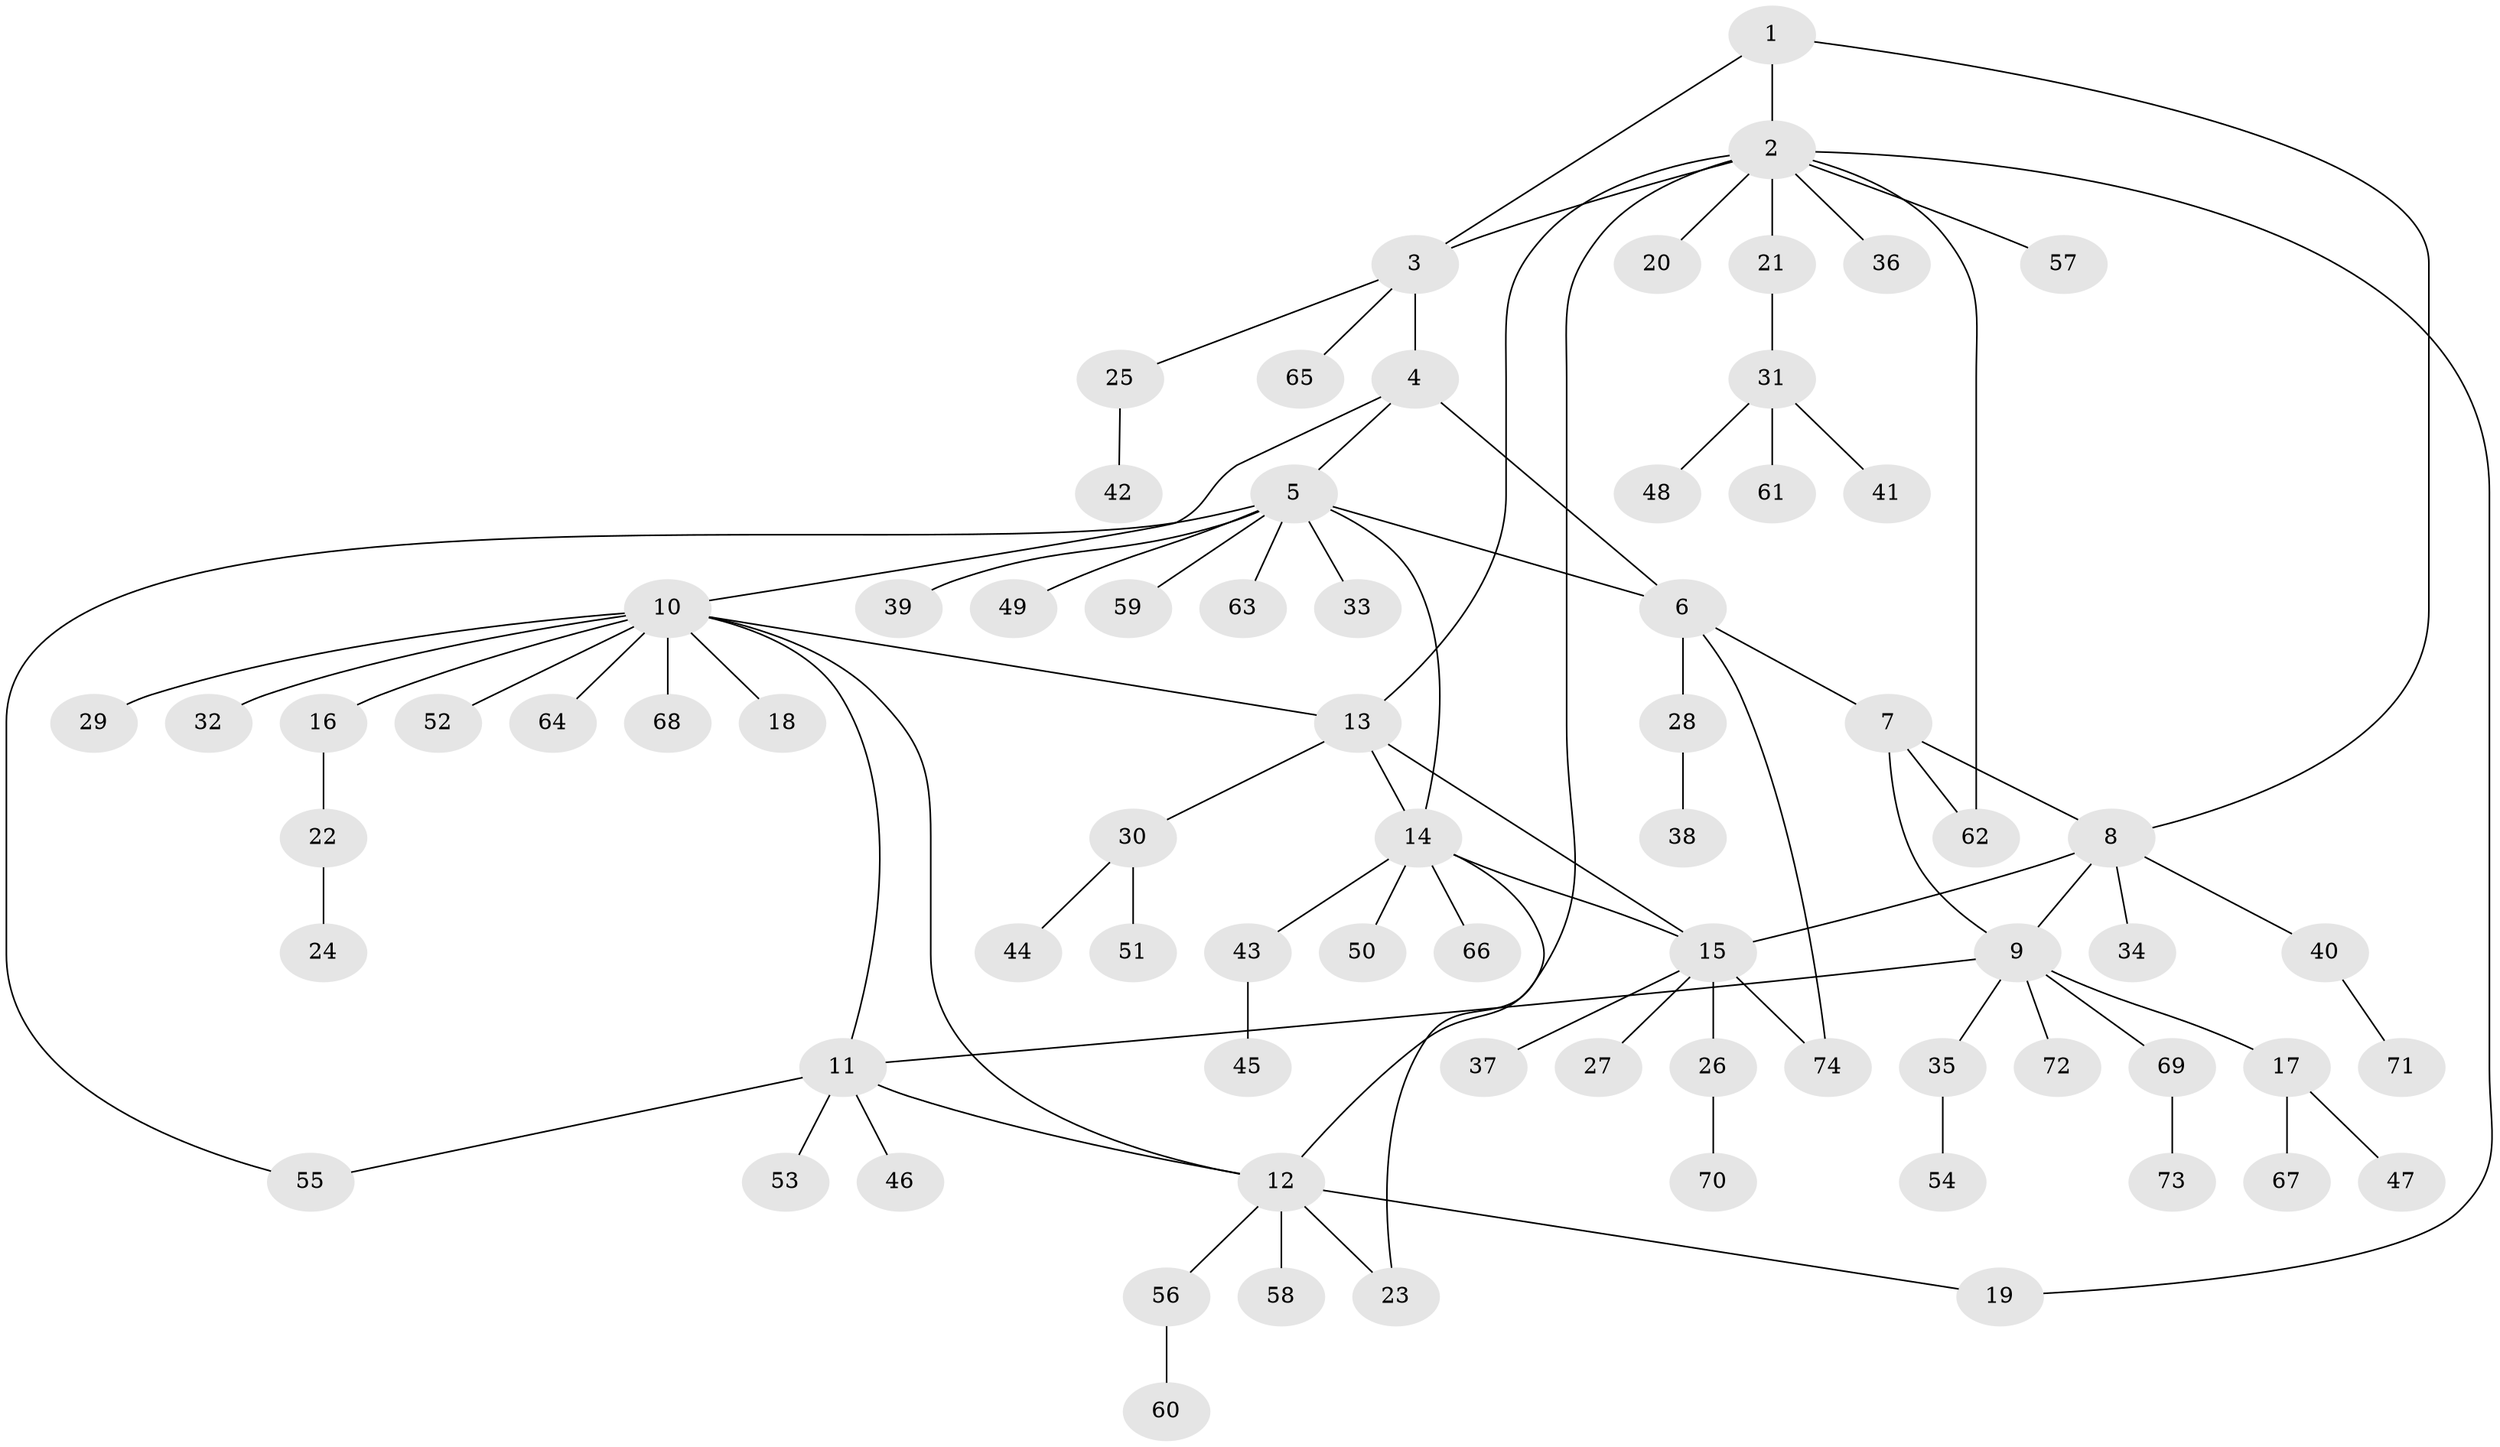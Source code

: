 // coarse degree distribution, {2: 0.13513513513513514, 1: 0.5135135135135135, 5: 0.10810810810810811, 4: 0.08108108108108109, 3: 0.02702702702702703, 7: 0.02702702702702703, 6: 0.08108108108108109, 9: 0.02702702702702703}
// Generated by graph-tools (version 1.1) at 2025/37/03/04/25 23:37:50]
// undirected, 74 vertices, 89 edges
graph export_dot {
  node [color=gray90,style=filled];
  1;
  2;
  3;
  4;
  5;
  6;
  7;
  8;
  9;
  10;
  11;
  12;
  13;
  14;
  15;
  16;
  17;
  18;
  19;
  20;
  21;
  22;
  23;
  24;
  25;
  26;
  27;
  28;
  29;
  30;
  31;
  32;
  33;
  34;
  35;
  36;
  37;
  38;
  39;
  40;
  41;
  42;
  43;
  44;
  45;
  46;
  47;
  48;
  49;
  50;
  51;
  52;
  53;
  54;
  55;
  56;
  57;
  58;
  59;
  60;
  61;
  62;
  63;
  64;
  65;
  66;
  67;
  68;
  69;
  70;
  71;
  72;
  73;
  74;
  1 -- 2;
  1 -- 3;
  1 -- 8;
  2 -- 3;
  2 -- 12;
  2 -- 13;
  2 -- 19;
  2 -- 20;
  2 -- 21;
  2 -- 36;
  2 -- 57;
  2 -- 62;
  3 -- 4;
  3 -- 25;
  3 -- 65;
  4 -- 5;
  4 -- 6;
  4 -- 10;
  5 -- 6;
  5 -- 14;
  5 -- 33;
  5 -- 39;
  5 -- 49;
  5 -- 55;
  5 -- 59;
  5 -- 63;
  6 -- 7;
  6 -- 28;
  6 -- 74;
  7 -- 8;
  7 -- 9;
  7 -- 62;
  8 -- 9;
  8 -- 15;
  8 -- 34;
  8 -- 40;
  9 -- 11;
  9 -- 17;
  9 -- 35;
  9 -- 69;
  9 -- 72;
  10 -- 11;
  10 -- 12;
  10 -- 13;
  10 -- 16;
  10 -- 18;
  10 -- 29;
  10 -- 32;
  10 -- 52;
  10 -- 64;
  10 -- 68;
  11 -- 12;
  11 -- 46;
  11 -- 53;
  11 -- 55;
  12 -- 19;
  12 -- 23;
  12 -- 56;
  12 -- 58;
  13 -- 14;
  13 -- 15;
  13 -- 30;
  14 -- 15;
  14 -- 23;
  14 -- 43;
  14 -- 50;
  14 -- 66;
  15 -- 26;
  15 -- 27;
  15 -- 37;
  15 -- 74;
  16 -- 22;
  17 -- 47;
  17 -- 67;
  21 -- 31;
  22 -- 24;
  25 -- 42;
  26 -- 70;
  28 -- 38;
  30 -- 44;
  30 -- 51;
  31 -- 41;
  31 -- 48;
  31 -- 61;
  35 -- 54;
  40 -- 71;
  43 -- 45;
  56 -- 60;
  69 -- 73;
}
